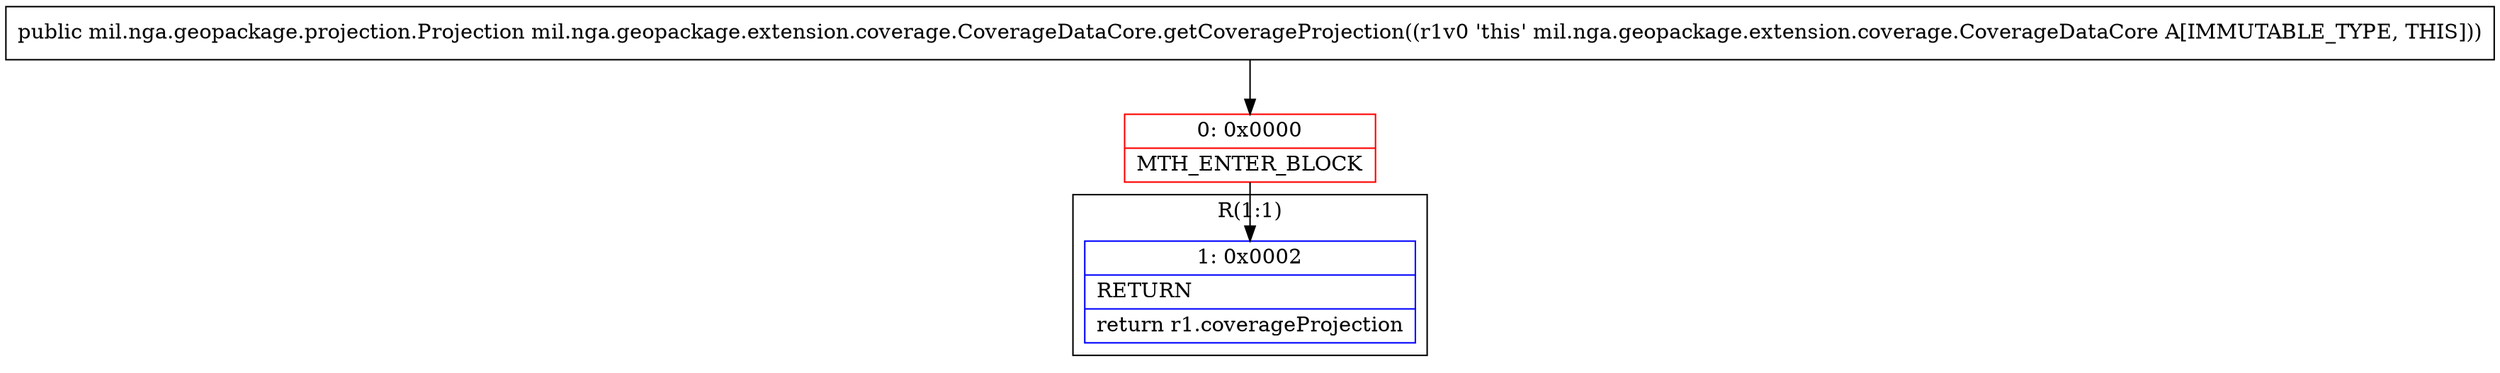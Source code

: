 digraph "CFG formil.nga.geopackage.extension.coverage.CoverageDataCore.getCoverageProjection()Lmil\/nga\/geopackage\/projection\/Projection;" {
subgraph cluster_Region_1900386137 {
label = "R(1:1)";
node [shape=record,color=blue];
Node_1 [shape=record,label="{1\:\ 0x0002|RETURN\l|return r1.coverageProjection\l}"];
}
Node_0 [shape=record,color=red,label="{0\:\ 0x0000|MTH_ENTER_BLOCK\l}"];
MethodNode[shape=record,label="{public mil.nga.geopackage.projection.Projection mil.nga.geopackage.extension.coverage.CoverageDataCore.getCoverageProjection((r1v0 'this' mil.nga.geopackage.extension.coverage.CoverageDataCore A[IMMUTABLE_TYPE, THIS])) }"];
MethodNode -> Node_0;
Node_0 -> Node_1;
}

